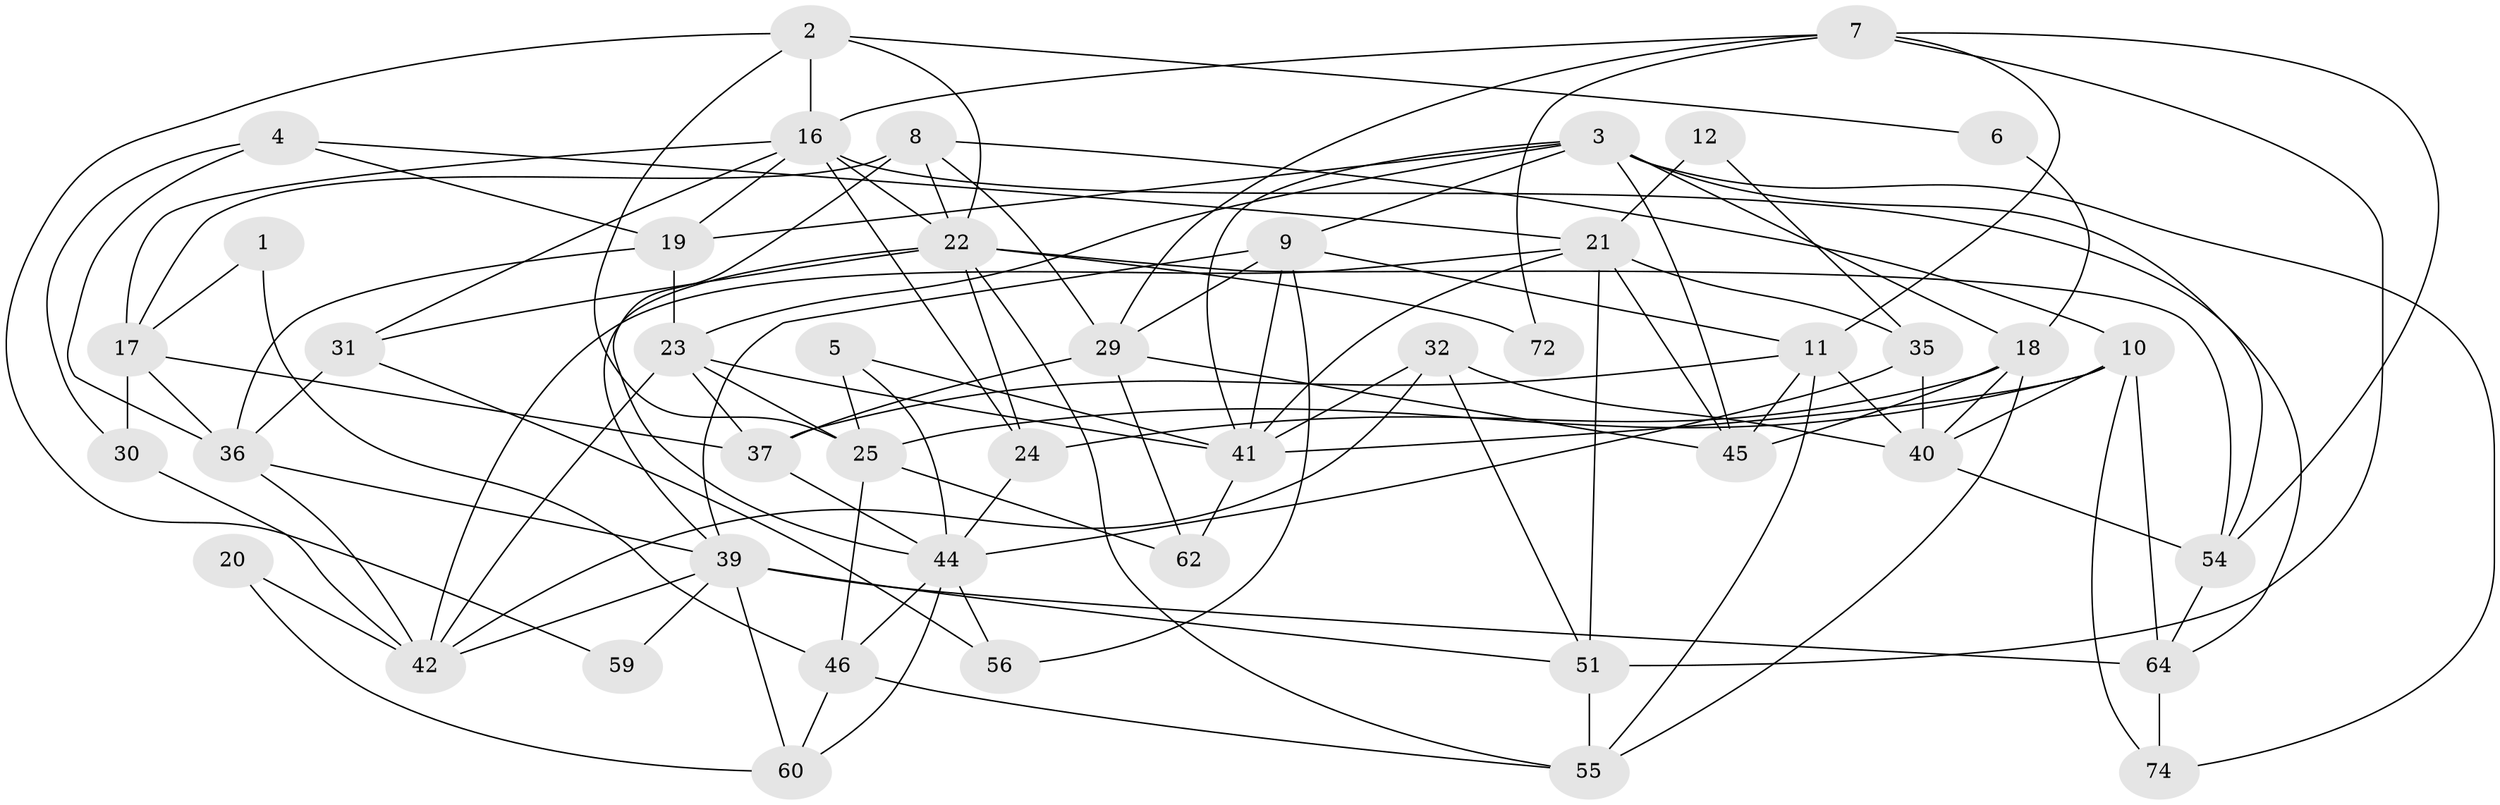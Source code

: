 // Generated by graph-tools (version 1.1) at 2025/23/03/03/25 07:23:56]
// undirected, 46 vertices, 115 edges
graph export_dot {
graph [start="1"]
  node [color=gray90,style=filled];
  1;
  2 [super="+34"];
  3 [super="+27"];
  4 [super="+26"];
  5;
  6;
  7 [super="+14"];
  8 [super="+13"];
  9 [super="+15"];
  10 [super="+61"];
  11 [super="+68"];
  12;
  16 [super="+52"];
  17 [super="+28"];
  18 [super="+75"];
  19 [super="+33"];
  20;
  21 [super="+67"];
  22 [super="+70"];
  23;
  24;
  25 [super="+53"];
  29 [super="+38"];
  30 [super="+69"];
  31;
  32;
  35;
  36 [super="+47"];
  37 [super="+50"];
  39 [super="+66"];
  40 [super="+49"];
  41 [super="+58"];
  42 [super="+43"];
  44 [super="+65"];
  45 [super="+63"];
  46 [super="+48"];
  51 [super="+57"];
  54;
  55;
  56;
  59;
  60 [super="+73"];
  62;
  64 [super="+71"];
  72;
  74;
  1 -- 17;
  1 -- 46;
  2 -- 16;
  2 -- 59;
  2 -- 22;
  2 -- 25;
  2 -- 6;
  3 -- 41;
  3 -- 74;
  3 -- 18;
  3 -- 19;
  3 -- 54;
  3 -- 23;
  3 -- 9;
  3 -- 45;
  4 -- 21;
  4 -- 30;
  4 -- 36;
  4 -- 19;
  5 -- 44;
  5 -- 25;
  5 -- 41;
  6 -- 18;
  7 -- 16;
  7 -- 29;
  7 -- 51;
  7 -- 72;
  7 -- 11;
  7 -- 54;
  8 -- 44;
  8 -- 17;
  8 -- 10;
  8 -- 22;
  8 -- 29;
  9 -- 41;
  9 -- 11;
  9 -- 29 [weight=2];
  9 -- 56;
  9 -- 39;
  10 -- 40;
  10 -- 64;
  10 -- 25;
  10 -- 74;
  10 -- 41;
  11 -- 40 [weight=2];
  11 -- 37;
  11 -- 55;
  11 -- 45;
  12 -- 21 [weight=2];
  12 -- 35;
  16 -- 17;
  16 -- 22;
  16 -- 19;
  16 -- 24;
  16 -- 31;
  16 -- 64;
  17 -- 36;
  17 -- 37;
  17 -- 30;
  18 -- 24;
  18 -- 40;
  18 -- 55;
  18 -- 45;
  19 -- 23;
  19 -- 36;
  20 -- 42;
  20 -- 60;
  21 -- 35;
  21 -- 51;
  21 -- 45;
  21 -- 42;
  21 -- 41;
  22 -- 54;
  22 -- 55;
  22 -- 24;
  22 -- 72;
  22 -- 31;
  22 -- 39;
  23 -- 42;
  23 -- 25;
  23 -- 41;
  23 -- 37;
  24 -- 44;
  25 -- 62;
  25 -- 46;
  29 -- 45;
  29 -- 37;
  29 -- 62;
  30 -- 42;
  31 -- 56;
  31 -- 36;
  32 -- 51;
  32 -- 40;
  32 -- 42;
  32 -- 41;
  35 -- 40;
  35 -- 44;
  36 -- 42;
  36 -- 39;
  37 -- 44;
  39 -- 59;
  39 -- 60;
  39 -- 64 [weight=2];
  39 -- 51;
  39 -- 42;
  40 -- 54;
  41 -- 62;
  44 -- 46;
  44 -- 56;
  44 -- 60;
  46 -- 55;
  46 -- 60;
  51 -- 55;
  54 -- 64;
  64 -- 74;
}
